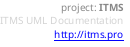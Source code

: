 @startuml

header
	project: **ITMS**
	<font color="LightGrey">ITMS UML Documentation</font>
	[[http://itms.pro]]
endheader

@enduml